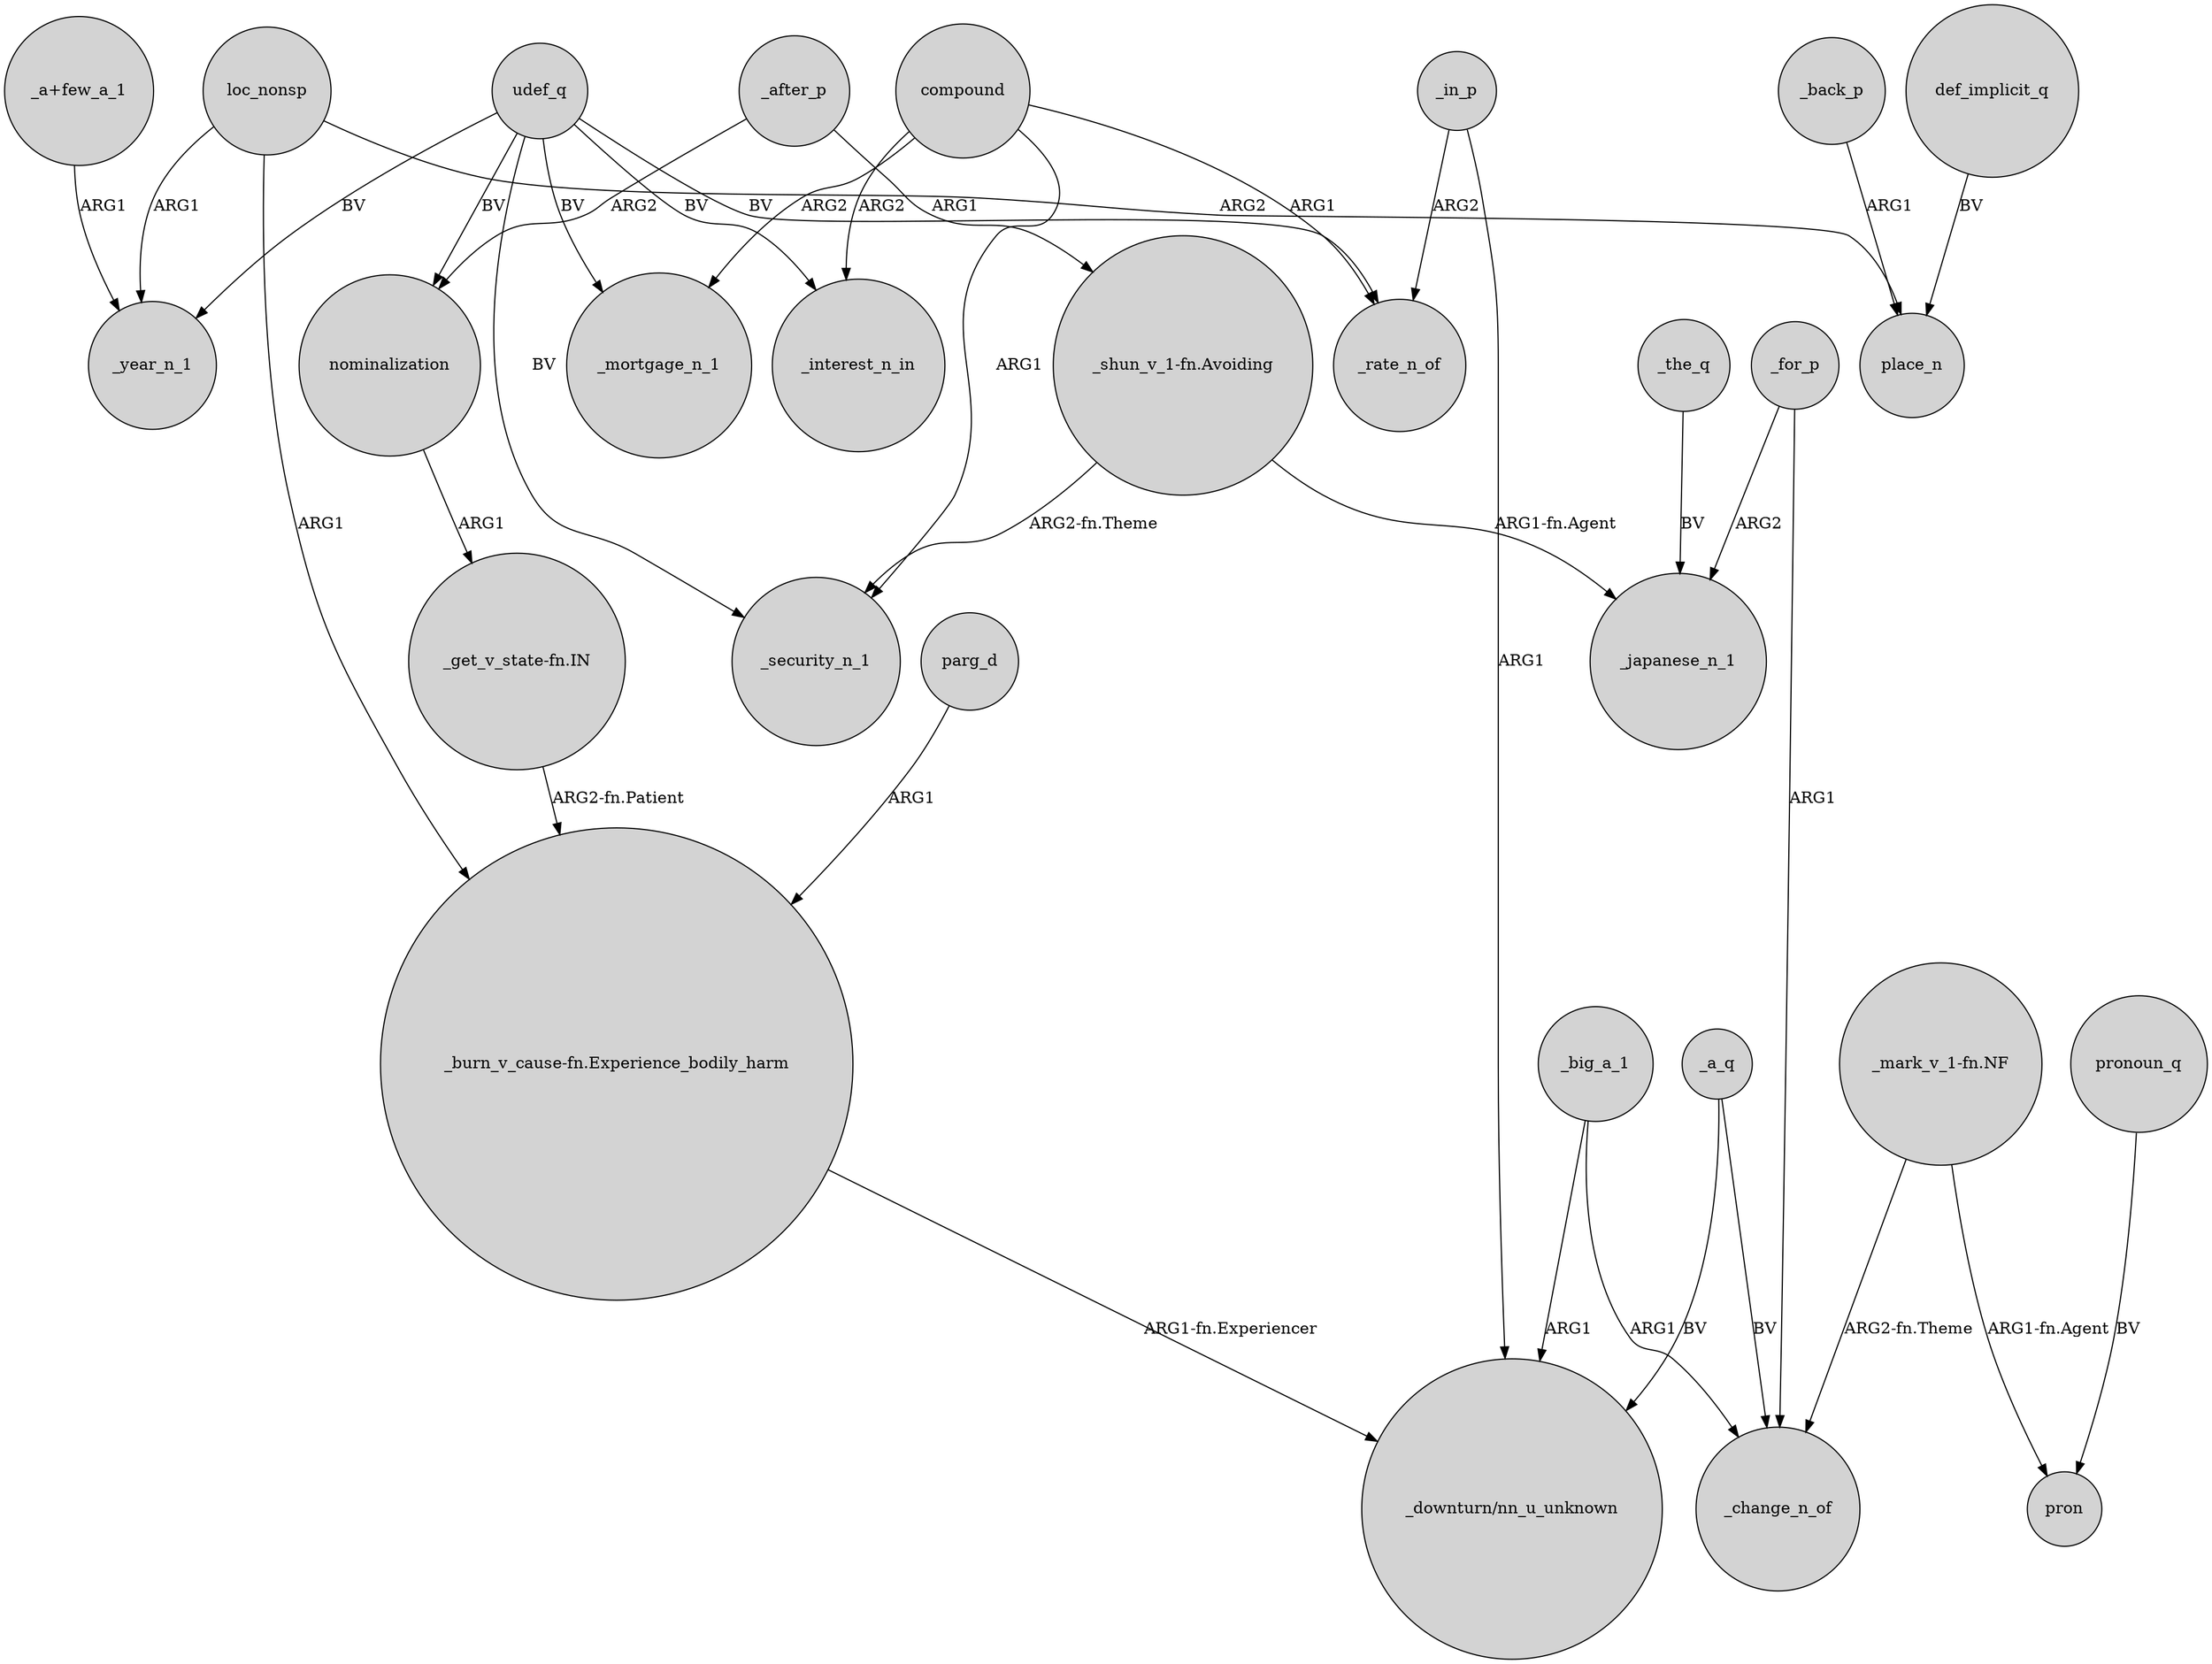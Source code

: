 digraph {
	node [shape=circle style=filled]
	_big_a_1 -> "_downturn/nn_u_unknown" [label=ARG1]
	udef_q -> _mortgage_n_1 [label=BV]
	"_mark_v_1-fn.NF" -> _change_n_of [label="ARG2-fn.Theme"]
	"_burn_v_cause-fn.Experience_bodily_harm" -> "_downturn/nn_u_unknown" [label="ARG1-fn.Experiencer"]
	_in_p -> _rate_n_of [label=ARG2]
	loc_nonsp -> _year_n_1 [label=ARG1]
	_for_p -> _japanese_n_1 [label=ARG2]
	"_mark_v_1-fn.NF" -> pron [label="ARG1-fn.Agent"]
	_big_a_1 -> _change_n_of [label=ARG1]
	compound -> _mortgage_n_1 [label=ARG2]
	compound -> _rate_n_of [label=ARG1]
	udef_q -> _rate_n_of [label=BV]
	"_a+few_a_1" -> _year_n_1 [label=ARG1]
	def_implicit_q -> place_n [label=BV]
	udef_q -> _interest_n_in [label=BV]
	_after_p -> "_shun_v_1-fn.Avoiding" [label=ARG1]
	compound -> _security_n_1 [label=ARG1]
	compound -> _interest_n_in [label=ARG2]
	_for_p -> _change_n_of [label=ARG1]
	"_shun_v_1-fn.Avoiding" -> _security_n_1 [label="ARG2-fn.Theme"]
	_the_q -> _japanese_n_1 [label=BV]
	"_get_v_state-fn.IN" -> "_burn_v_cause-fn.Experience_bodily_harm" [label="ARG2-fn.Patient"]
	pronoun_q -> pron [label=BV]
	parg_d -> "_burn_v_cause-fn.Experience_bodily_harm" [label=ARG1]
	loc_nonsp -> "_burn_v_cause-fn.Experience_bodily_harm" [label=ARG1]
	_a_q -> "_downturn/nn_u_unknown" [label=BV]
	"_shun_v_1-fn.Avoiding" -> _japanese_n_1 [label="ARG1-fn.Agent"]
	nominalization -> "_get_v_state-fn.IN" [label=ARG1]
	udef_q -> nominalization [label=BV]
	loc_nonsp -> place_n [label=ARG2]
	udef_q -> _year_n_1 [label=BV]
	_back_p -> place_n [label=ARG1]
	_a_q -> _change_n_of [label=BV]
	_after_p -> nominalization [label=ARG2]
	_in_p -> "_downturn/nn_u_unknown" [label=ARG1]
	udef_q -> _security_n_1 [label=BV]
}
